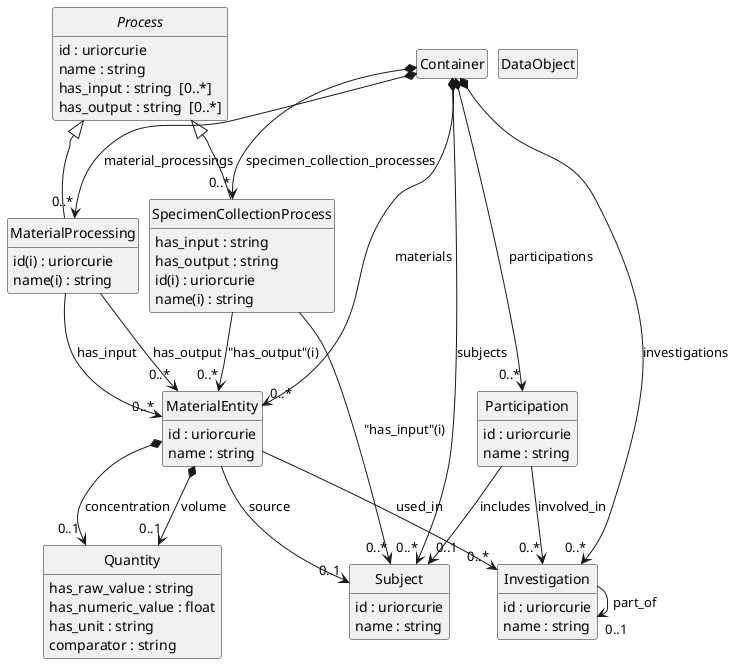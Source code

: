 @startuml
skinparam nodesep 10
hide circle
hide empty members
class "Container" [[{None}]] {

}
class "Subject" [[{Demographic and clinical information about the subject}]] {
    {field} id : uriorcurie  
    {field} name : string  
}
class "MaterialEntity" [[{Physical entity that is an input our output of a process from a Subject}]] {
    {field} id : uriorcurie  
    {field} name : string  
}
class "Participation" [[{Subject/Study participation information}]] {
    {field} id : uriorcurie  
    {field} name : string  
}
class "SpecimenCollectionProcess" [[{A planned process with the objective of collecting a specimen}]] {
    {field} has_input : string  
    {field} has_output : string  
    {field} id(i) : uriorcurie  
    {field} name(i) : string  
}
"Container" *--> "0..*" "Subject" : "subjects"
"MaterialEntity" --> "0..1" "Subject" : "source"
"Participation" --> "0..1" "Subject" : "includes"
"SpecimenCollectionProcess" --> "0..*" "Subject" : "has_input"(i)
abstract "Process" [[{A planned process resulting in a material or data}]] {
    {field} id : uriorcurie  
    {field} name : string  
    {field} has_input : string  [0..*]
    {field} has_output : string  [0..*]
}
"Container" *--> "0..*" "SpecimenCollectionProcess" : "specimen_collection_processes"
"Process" ^-- "SpecimenCollectionProcess"
class "Quantity" [[{None}]] {
    {field} has_raw_value : string  
    {field} has_numeric_value : float  
    {field} has_unit : string  
    {field} comparator : string  
}
"MaterialEntity" *--> "0..1" "Quantity" : "concentration"
"MaterialEntity" *--> "0..1" "Quantity" : "volume"
class "MaterialProcessing" [[{A planned process which results in physical changes in a specified input material}]] {
    {field} id(i) : uriorcurie  
    {field} name(i) : string  
}
"Process" ^-- "MaterialProcessing"
class "Investigation" [[{General information about the Investigation}]] {
    {field} id : uriorcurie  
    {field} name : string  
}
"Participation" --> "0..*" "Investigation" : "involved_in"
"Container" *--> "0..*" "Participation" : "participations"
"MaterialProcessing" --> "0..*" "MaterialEntity" : "has_output"
"MaterialProcessing" --> "0..*" "MaterialEntity" : "has_input"
"Container" *--> "0..*" "MaterialProcessing" : "material_processings"
"MaterialEntity" --> "0..*" "Investigation" : "used_in"
"Container" *--> "0..*" "MaterialEntity" : "materials"
"SpecimenCollectionProcess" --> "0..*" "MaterialEntity" : "has_output"(i)
"Investigation" --> "0..1" "Investigation" : "part_of"
"Container" *--> "0..*" "Investigation" : "investigations"
class "DataObject" [[{A DataFile Associated with a Subject or Investigation or MaterialEntity}]] {

}
@enduml
